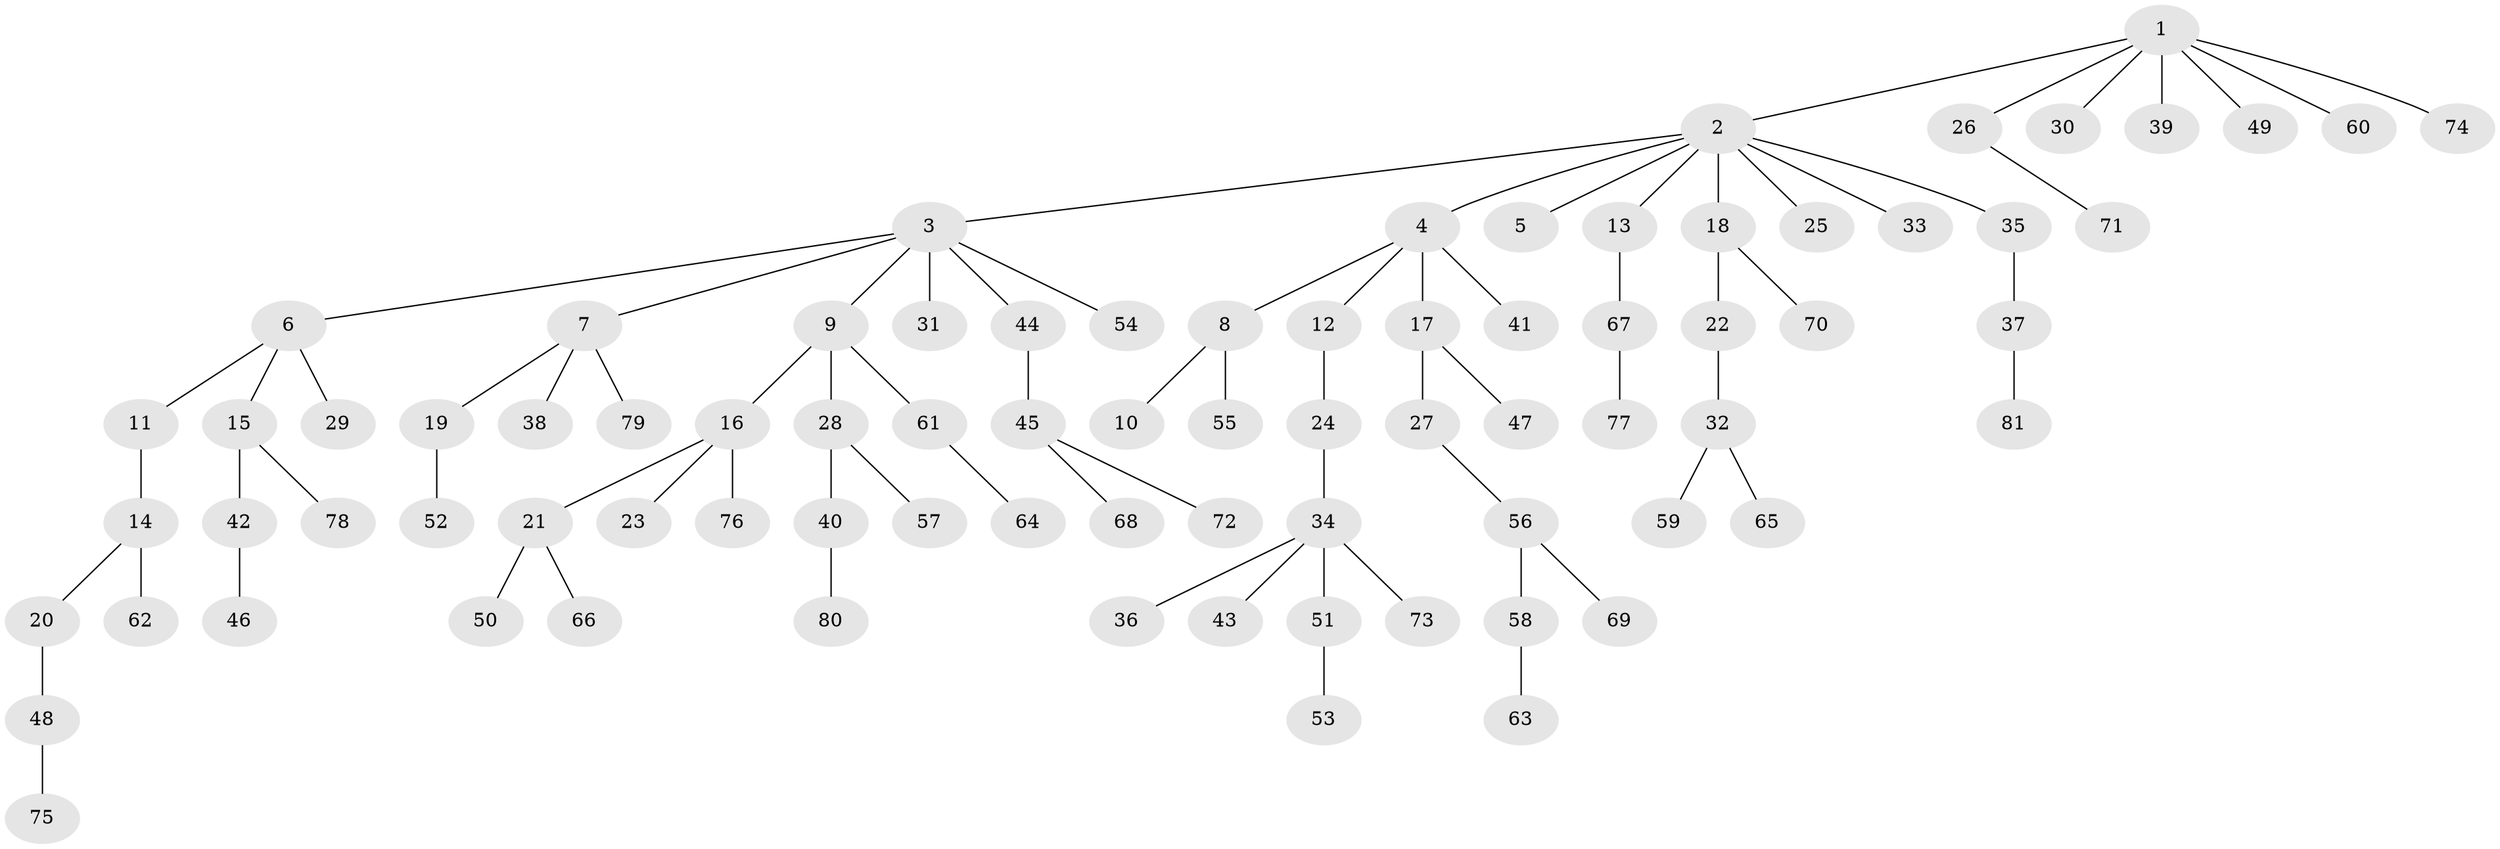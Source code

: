 // coarse degree distribution, {3: 0.11764705882352941, 5: 0.058823529411764705, 2: 0.38235294117647056, 4: 0.029411764705882353, 1: 0.4117647058823529}
// Generated by graph-tools (version 1.1) at 2025/51/03/04/25 22:51:39]
// undirected, 81 vertices, 80 edges
graph export_dot {
  node [color=gray90,style=filled];
  1;
  2;
  3;
  4;
  5;
  6;
  7;
  8;
  9;
  10;
  11;
  12;
  13;
  14;
  15;
  16;
  17;
  18;
  19;
  20;
  21;
  22;
  23;
  24;
  25;
  26;
  27;
  28;
  29;
  30;
  31;
  32;
  33;
  34;
  35;
  36;
  37;
  38;
  39;
  40;
  41;
  42;
  43;
  44;
  45;
  46;
  47;
  48;
  49;
  50;
  51;
  52;
  53;
  54;
  55;
  56;
  57;
  58;
  59;
  60;
  61;
  62;
  63;
  64;
  65;
  66;
  67;
  68;
  69;
  70;
  71;
  72;
  73;
  74;
  75;
  76;
  77;
  78;
  79;
  80;
  81;
  1 -- 2;
  1 -- 26;
  1 -- 30;
  1 -- 39;
  1 -- 49;
  1 -- 60;
  1 -- 74;
  2 -- 3;
  2 -- 4;
  2 -- 5;
  2 -- 13;
  2 -- 18;
  2 -- 25;
  2 -- 33;
  2 -- 35;
  3 -- 6;
  3 -- 7;
  3 -- 9;
  3 -- 31;
  3 -- 44;
  3 -- 54;
  4 -- 8;
  4 -- 12;
  4 -- 17;
  4 -- 41;
  6 -- 11;
  6 -- 15;
  6 -- 29;
  7 -- 19;
  7 -- 38;
  7 -- 79;
  8 -- 10;
  8 -- 55;
  9 -- 16;
  9 -- 28;
  9 -- 61;
  11 -- 14;
  12 -- 24;
  13 -- 67;
  14 -- 20;
  14 -- 62;
  15 -- 42;
  15 -- 78;
  16 -- 21;
  16 -- 23;
  16 -- 76;
  17 -- 27;
  17 -- 47;
  18 -- 22;
  18 -- 70;
  19 -- 52;
  20 -- 48;
  21 -- 50;
  21 -- 66;
  22 -- 32;
  24 -- 34;
  26 -- 71;
  27 -- 56;
  28 -- 40;
  28 -- 57;
  32 -- 59;
  32 -- 65;
  34 -- 36;
  34 -- 43;
  34 -- 51;
  34 -- 73;
  35 -- 37;
  37 -- 81;
  40 -- 80;
  42 -- 46;
  44 -- 45;
  45 -- 68;
  45 -- 72;
  48 -- 75;
  51 -- 53;
  56 -- 58;
  56 -- 69;
  58 -- 63;
  61 -- 64;
  67 -- 77;
}
